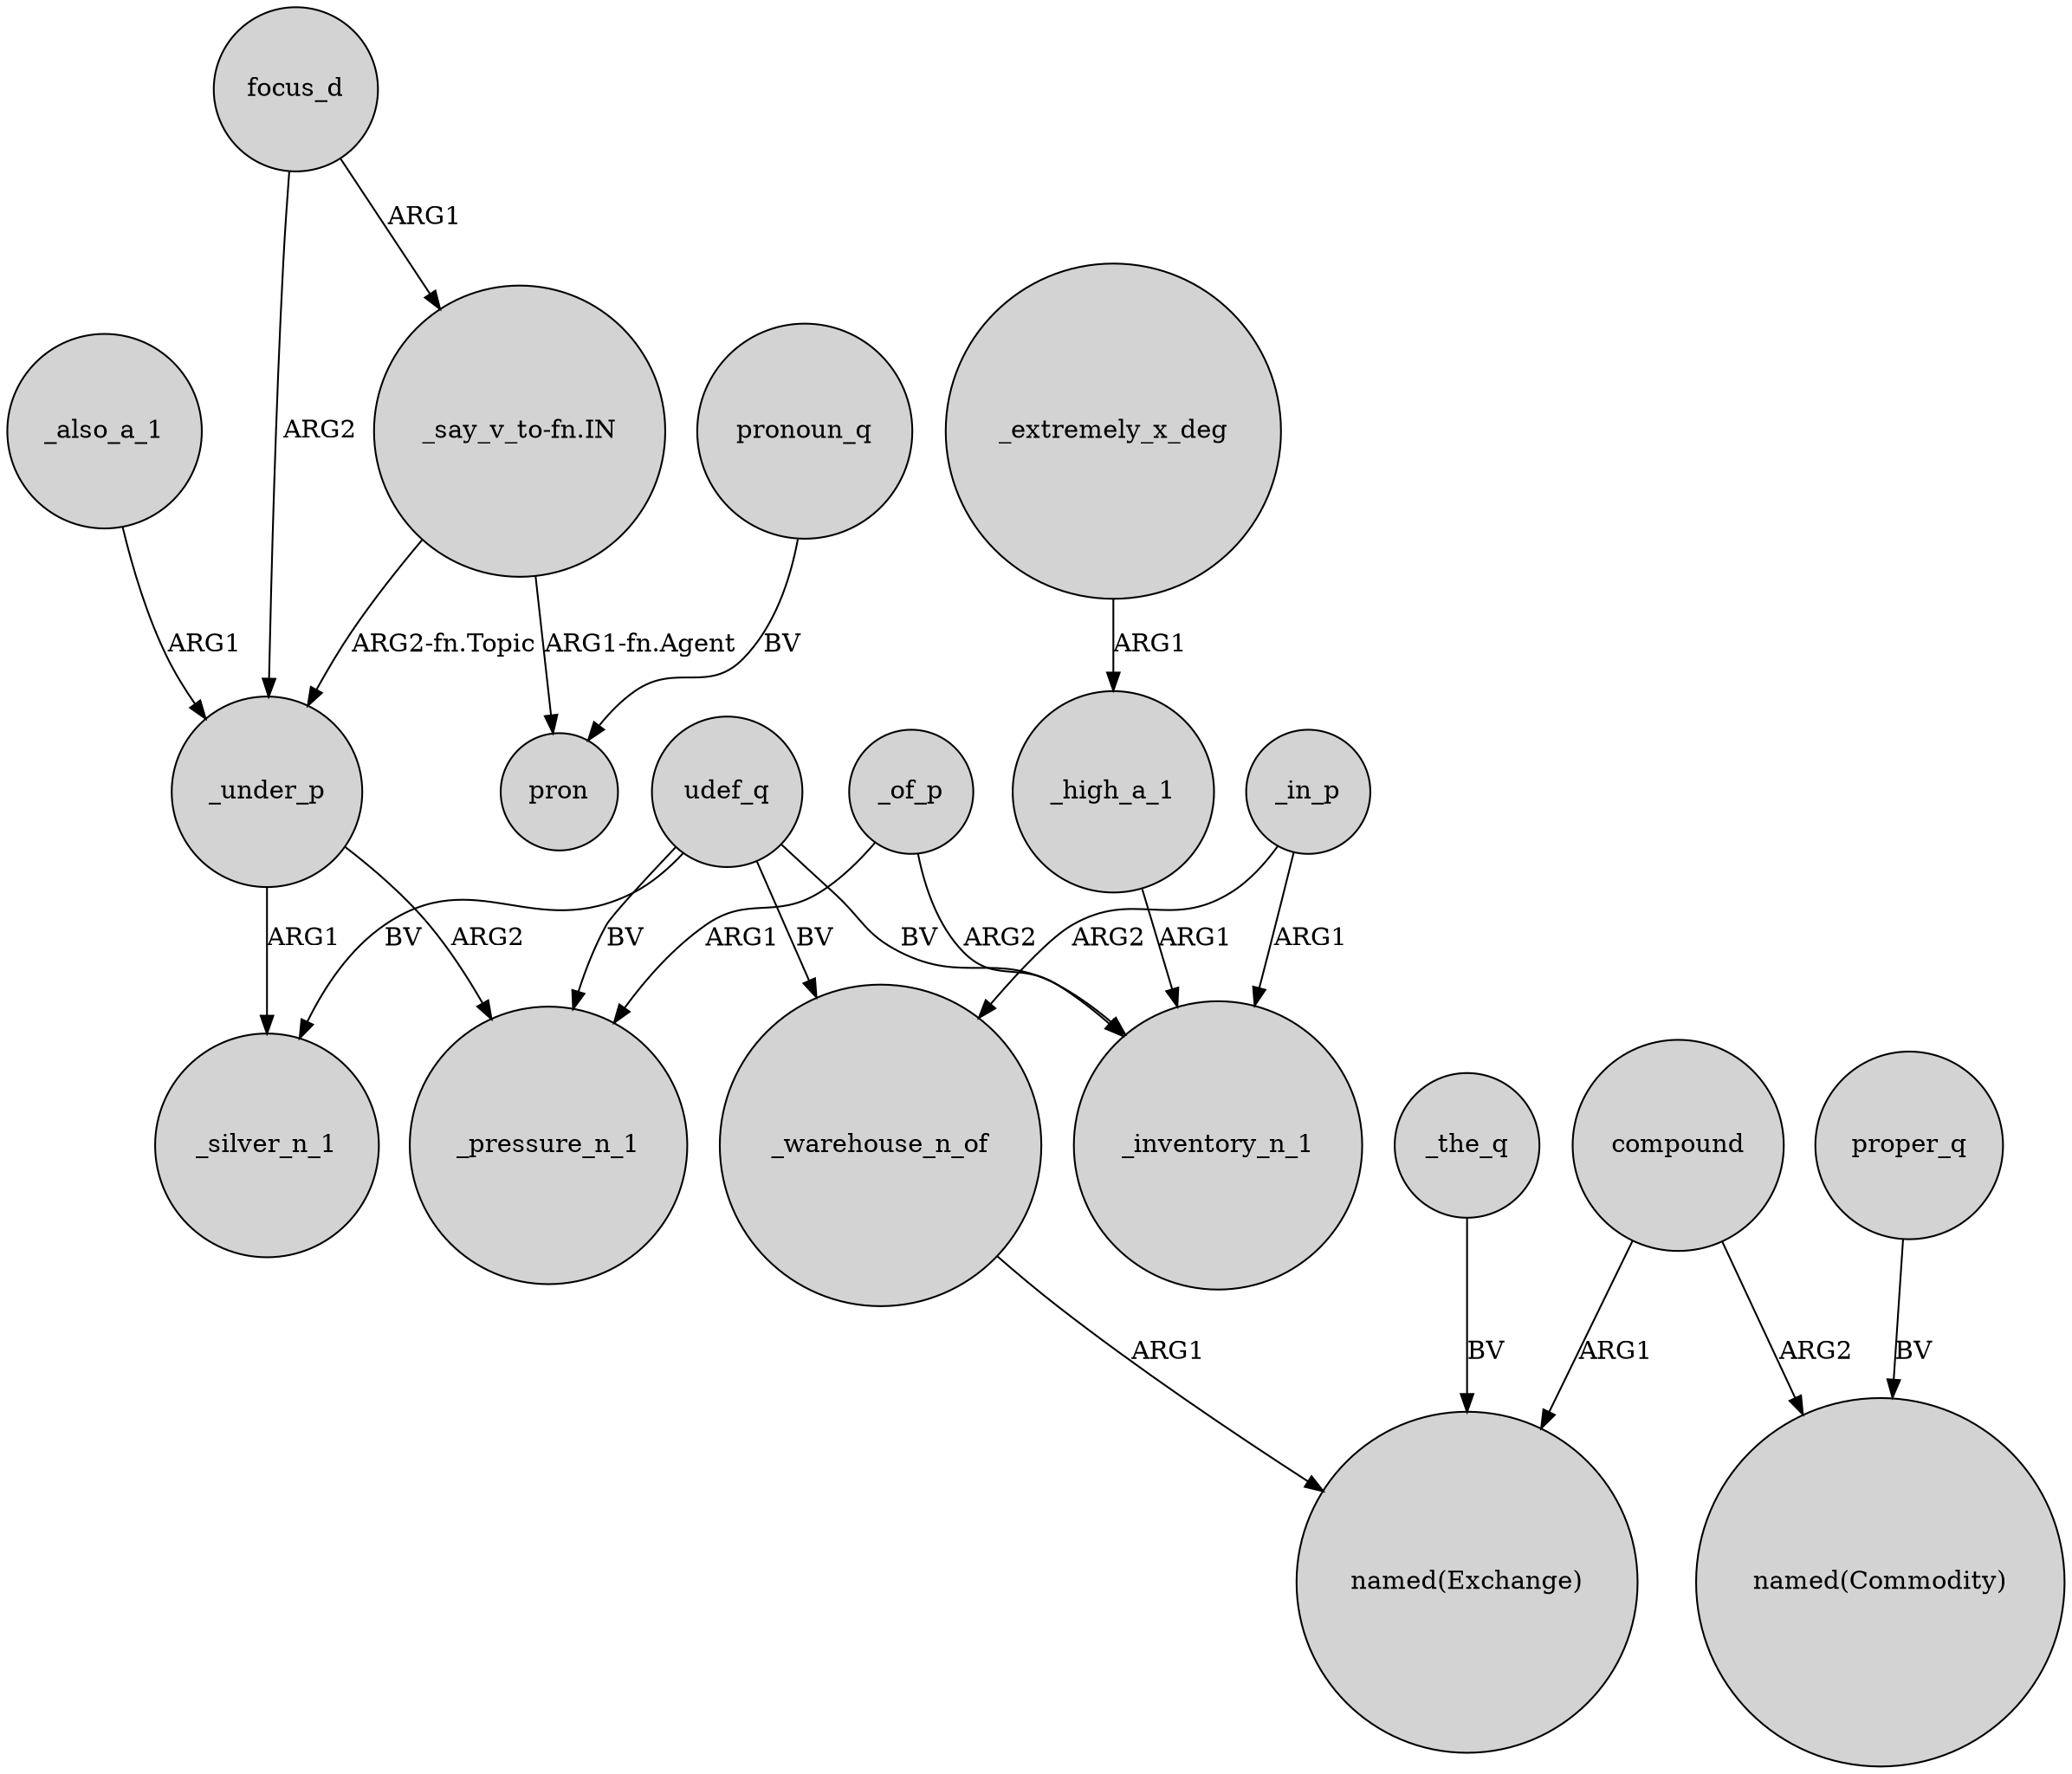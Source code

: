 digraph {
	node [shape=circle style=filled]
	udef_q -> _pressure_n_1 [label=BV]
	_under_p -> _pressure_n_1 [label=ARG2]
	_the_q -> "named(Exchange)" [label=BV]
	_in_p -> _warehouse_n_of [label=ARG2]
	"_say_v_to-fn.IN" -> _under_p [label="ARG2-fn.Topic"]
	focus_d -> _under_p [label=ARG2]
	_in_p -> _inventory_n_1 [label=ARG1]
	_of_p -> _pressure_n_1 [label=ARG1]
	compound -> "named(Commodity)" [label=ARG2]
	pronoun_q -> pron [label=BV]
	_high_a_1 -> _inventory_n_1 [label=ARG1]
	_also_a_1 -> _under_p [label=ARG1]
	udef_q -> _warehouse_n_of [label=BV]
	compound -> "named(Exchange)" [label=ARG1]
	_extremely_x_deg -> _high_a_1 [label=ARG1]
	_warehouse_n_of -> "named(Exchange)" [label=ARG1]
	udef_q -> _inventory_n_1 [label=BV]
	"_say_v_to-fn.IN" -> pron [label="ARG1-fn.Agent"]
	_under_p -> _silver_n_1 [label=ARG1]
	proper_q -> "named(Commodity)" [label=BV]
	_of_p -> _inventory_n_1 [label=ARG2]
	udef_q -> _silver_n_1 [label=BV]
	focus_d -> "_say_v_to-fn.IN" [label=ARG1]
}

